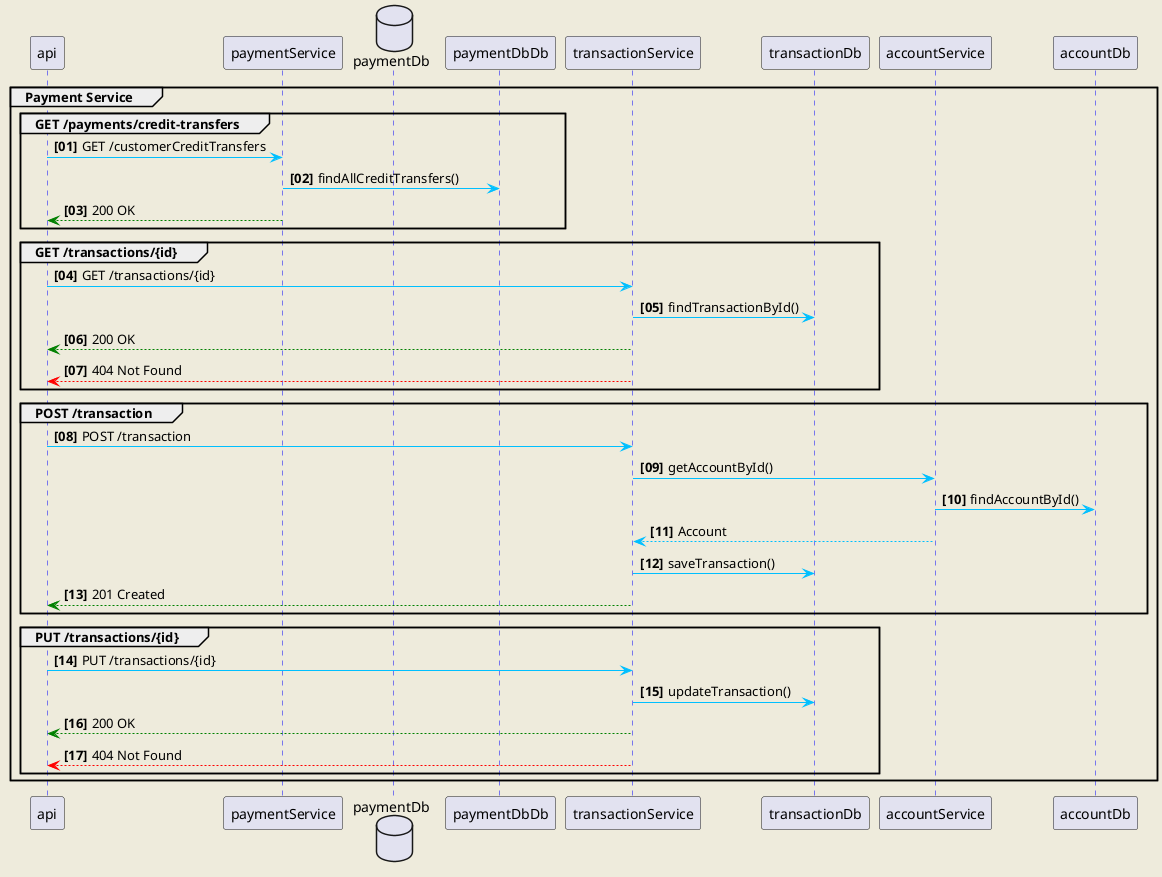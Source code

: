@startuml
skinparam backgroundColor #EEEBDC
skinparam sequence {
ArrowColor DeepSkyBlue
ActorBorderColor DeepSkyBlue
LifeLineBorderColor blue
LifeLineBackgroundColor #A9DCDF}

autonumber 1 1 "<b>[00]"
group Payment Service
    group GET /payments/credit-transfers
        api -> paymentService: GET /customerCreditTransfers
        database    paymentDb    as paymentDb
        paymentService -> paymentDbDb: findAllCreditTransfers()
        api <-[#green]- paymentService: 200 OK
    end
    group GET /transactions/{id}
        api -> transactionService: GET /transactions/{id}
        transactionService -> transactionDb: findTransactionById()
        api <-[#green]- transactionService: 200 OK
        api <-[#red]- transactionService: 404 Not Found
    end
    group POST /transaction
           api -> transactionService: POST /transaction
            transactionService -> accountService: getAccountById()
            accountService -> accountDb: findAccountById()
            accountService --> transactionService: Account
            transactionService -> transactionDb: saveTransaction()
            api <-[#green]- transactionService: 201 Created
    end
    group PUT /transactions/{id}
        api -> transactionService: PUT /transactions/{id}
        transactionService -> transactionDb: updateTransaction()
        api <-[#green]- transactionService: 200 OK
        api <-[#red]- transactionService: 404 Not Found
    end
end
@enduml